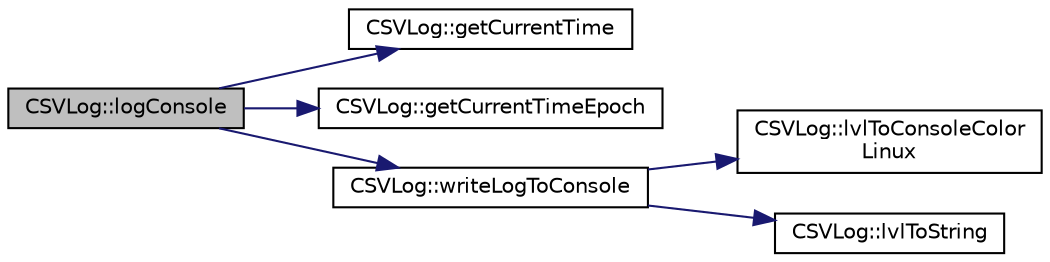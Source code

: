 digraph "CSVLog::logConsole"
{
 // LATEX_PDF_SIZE
  edge [fontname="Helvetica",fontsize="10",labelfontname="Helvetica",labelfontsize="10"];
  node [fontname="Helvetica",fontsize="10",shape=record];
  rankdir="LR";
  Node1 [label="CSVLog::logConsole",height=0.2,width=0.4,color="black", fillcolor="grey75", style="filled", fontcolor="black",tooltip="generate log entry in console"];
  Node1 -> Node2 [color="midnightblue",fontsize="10",style="solid",fontname="Helvetica"];
  Node2 [label="CSVLog::getCurrentTime",height=0.2,width=0.4,color="black", fillcolor="white", style="filled",URL="$classCSVLog.html#a668001de9868bbc7f605cd7252df9d2f",tooltip="get time of day as string"];
  Node1 -> Node3 [color="midnightblue",fontsize="10",style="solid",fontname="Helvetica"];
  Node3 [label="CSVLog::getCurrentTimeEpoch",height=0.2,width=0.4,color="black", fillcolor="white", style="filled",URL="$classCSVLog.html#ad6cab441e362a65b4c60aaf223811b42",tooltip="get epoch as string"];
  Node1 -> Node4 [color="midnightblue",fontsize="10",style="solid",fontname="Helvetica"];
  Node4 [label="CSVLog::writeLogToConsole",height=0.2,width=0.4,color="black", fillcolor="white", style="filled",URL="$classCSVLog.html#aaf9a8935942eaca9839f0392a2815535",tooltip="general log generator for console"];
  Node4 -> Node5 [color="midnightblue",fontsize="10",style="solid",fontname="Helvetica"];
  Node5 [label="CSVLog::lvlToConsoleColor\lLinux",height=0.2,width=0.4,color="black", fillcolor="white", style="filled",URL="$classCSVLog.html#a18c9b756df7e7f4a95a117d7b29e4c5b",tooltip="get console color from log level on linux"];
  Node4 -> Node6 [color="midnightblue",fontsize="10",style="solid",fontname="Helvetica"];
  Node6 [label="CSVLog::lvlToString",height=0.2,width=0.4,color="black", fillcolor="white", style="filled",URL="$classCSVLog.html#aac8cc94d98c714221aca42f9c4c14441",tooltip="get string for log level"];
}
